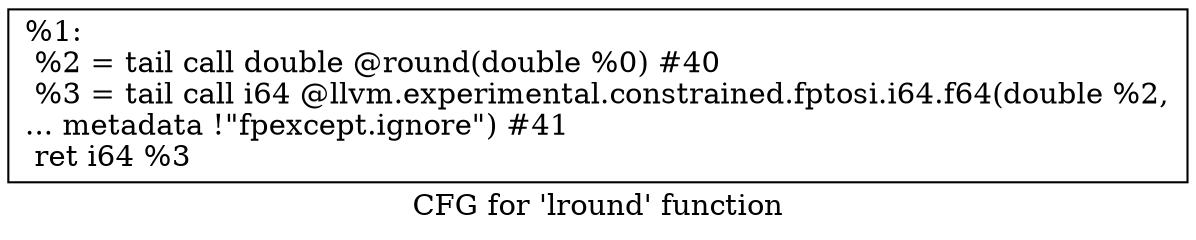 digraph "CFG for 'lround' function" {
	label="CFG for 'lround' function";

	Node0x1988660 [shape=record,label="{%1:\l  %2 = tail call double @round(double %0) #40\l  %3 = tail call i64 @llvm.experimental.constrained.fptosi.i64.f64(double %2,\l... metadata !\"fpexcept.ignore\") #41\l  ret i64 %3\l}"];
}
